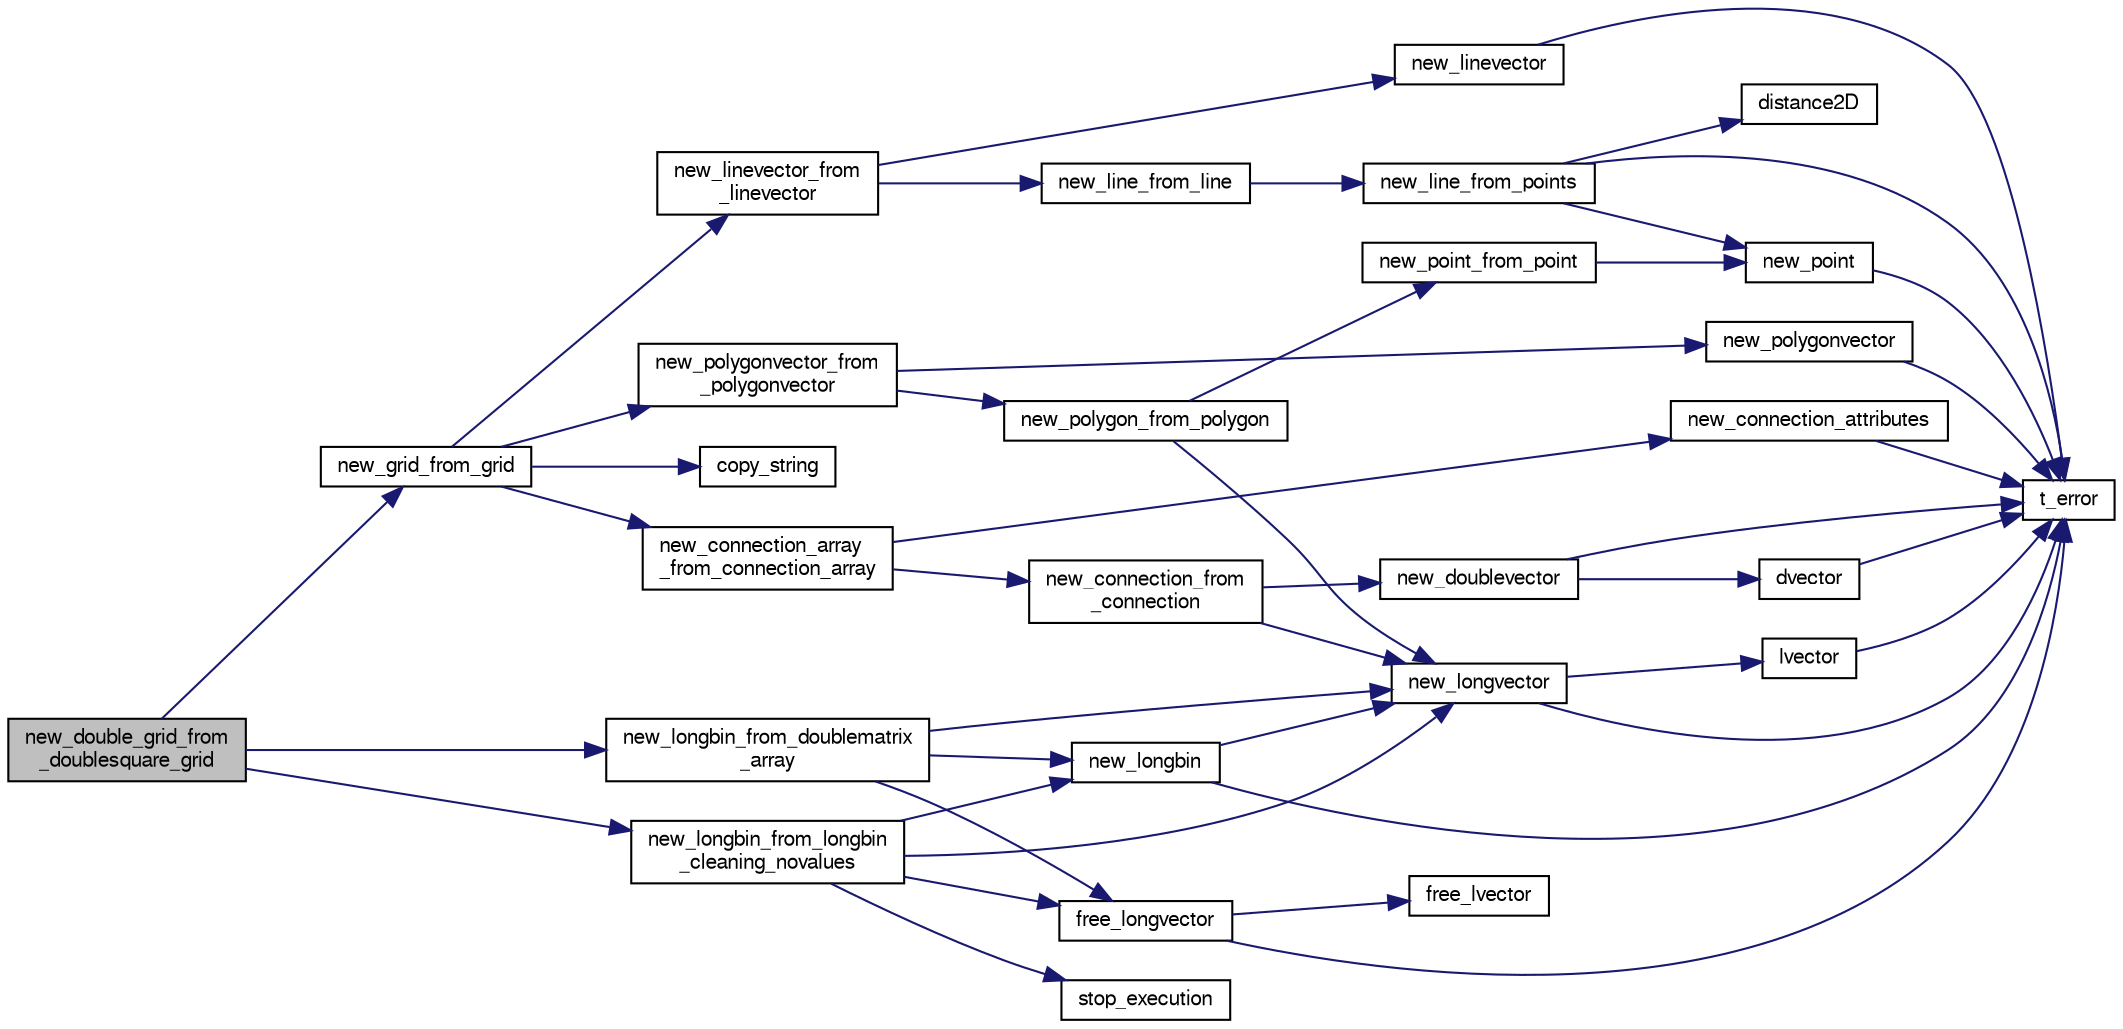 digraph "new_double_grid_from_doublesquare_grid"
{
  bgcolor="transparent";
  edge [fontname="FreeSans",fontsize="10",labelfontname="FreeSans",labelfontsize="10"];
  node [fontname="FreeSans",fontsize="10",shape=record];
  rankdir="LR";
  Node1 [label="new_double_grid_from\l_doublesquare_grid",height=0.2,width=0.4,color="black", fillcolor="grey75", style="filled" fontcolor="black"];
  Node1 -> Node2 [color="midnightblue",fontsize="10",style="solid",fontname="FreeSans"];
  Node2 [label="new_grid_from_grid",height=0.2,width=0.4,color="black",URL="$geometry2_8c.html#a97cfcb1f135ba44e5a9908710c0987ce"];
  Node2 -> Node3 [color="midnightblue",fontsize="10",style="solid",fontname="FreeSans"];
  Node3 [label="copy_string",height=0.2,width=0.4,color="black",URL="$bigcells2_8c.html#a2eec32e670f285ae6dbcd2e6513e4b78"];
  Node2 -> Node4 [color="midnightblue",fontsize="10",style="solid",fontname="FreeSans"];
  Node4 [label="new_connection_array\l_from_connection_array",height=0.2,width=0.4,color="black",URL="$geometry2_8c.html#a8ed76efaeb72db9227c44d3c0e046da1"];
  Node4 -> Node5 [color="midnightblue",fontsize="10",style="solid",fontname="FreeSans"];
  Node5 [label="new_connection_attributes",height=0.2,width=0.4,color="black",URL="$geometry__attribute_8c.html#a53d31b98f02eddc1cf683836d2880616"];
  Node5 -> Node6 [color="midnightblue",fontsize="10",style="solid",fontname="FreeSans"];
  Node6 [label="t_error",height=0.2,width=0.4,color="black",URL="$error_8c.html#af79ef7c6656ef0f3d2786e2b09c1755f"];
  Node4 -> Node7 [color="midnightblue",fontsize="10",style="solid",fontname="FreeSans"];
  Node7 [label="new_connection_from\l_connection",height=0.2,width=0.4,color="black",URL="$geometry2_8c.html#a981b34f1ec4d0a64401471aca1893b76"];
  Node7 -> Node8 [color="midnightblue",fontsize="10",style="solid",fontname="FreeSans"];
  Node8 [label="new_doublevector",height=0.2,width=0.4,color="black",URL="$alloc_8c.html#a724e4d54ff17ee3caa26463378109887"];
  Node8 -> Node6 [color="midnightblue",fontsize="10",style="solid",fontname="FreeSans"];
  Node8 -> Node9 [color="midnightblue",fontsize="10",style="solid",fontname="FreeSans"];
  Node9 [label="dvector",height=0.2,width=0.4,color="black",URL="$alloc_8c.html#ae21c4c252ad5d5710ebd03d6f07e40de"];
  Node9 -> Node6 [color="midnightblue",fontsize="10",style="solid",fontname="FreeSans"];
  Node7 -> Node10 [color="midnightblue",fontsize="10",style="solid",fontname="FreeSans"];
  Node10 [label="new_longvector",height=0.2,width=0.4,color="black",URL="$alloc_8c.html#a85853f82d1b0df7d49c675476f31c68f"];
  Node10 -> Node6 [color="midnightblue",fontsize="10",style="solid",fontname="FreeSans"];
  Node10 -> Node11 [color="midnightblue",fontsize="10",style="solid",fontname="FreeSans"];
  Node11 [label="lvector",height=0.2,width=0.4,color="black",URL="$alloc_8c.html#af4f505f2dcb9ffd8fb12a7750b38b7e5"];
  Node11 -> Node6 [color="midnightblue",fontsize="10",style="solid",fontname="FreeSans"];
  Node2 -> Node12 [color="midnightblue",fontsize="10",style="solid",fontname="FreeSans"];
  Node12 [label="new_linevector_from\l_linevector",height=0.2,width=0.4,color="black",URL="$geometry2_8c.html#ad067fc414ed46993c17ed11d24999473"];
  Node12 -> Node13 [color="midnightblue",fontsize="10",style="solid",fontname="FreeSans"];
  Node13 [label="new_line_from_line",height=0.2,width=0.4,color="black",URL="$geometry2_8c.html#a4f25d1d205b99f7b9e2eb8f76b4bc857"];
  Node13 -> Node14 [color="midnightblue",fontsize="10",style="solid",fontname="FreeSans"];
  Node14 [label="new_line_from_points",height=0.2,width=0.4,color="black",URL="$geometry_8c.html#aeec151f90d957e9639e59915dbdebb31"];
  Node14 -> Node15 [color="midnightblue",fontsize="10",style="solid",fontname="FreeSans"];
  Node15 [label="distance2D",height=0.2,width=0.4,color="black",URL="$geometry__utilities_8c.html#a07ea39ba382bc83eec795d9381a19b76"];
  Node14 -> Node16 [color="midnightblue",fontsize="10",style="solid",fontname="FreeSans"];
  Node16 [label="new_point",height=0.2,width=0.4,color="black",URL="$geometry_8c.html#a49193cd7a27109da689dd26a0ce1fc75"];
  Node16 -> Node6 [color="midnightblue",fontsize="10",style="solid",fontname="FreeSans"];
  Node14 -> Node6 [color="midnightblue",fontsize="10",style="solid",fontname="FreeSans"];
  Node12 -> Node17 [color="midnightblue",fontsize="10",style="solid",fontname="FreeSans"];
  Node17 [label="new_linevector",height=0.2,width=0.4,color="black",URL="$geometry_8c.html#a3e74bec1227ed7fad579095dca7841f1"];
  Node17 -> Node6 [color="midnightblue",fontsize="10",style="solid",fontname="FreeSans"];
  Node2 -> Node18 [color="midnightblue",fontsize="10",style="solid",fontname="FreeSans"];
  Node18 [label="new_polygonvector_from\l_polygonvector",height=0.2,width=0.4,color="black",URL="$geometry2_8c.html#a164672c76610691cddb7a74271b0f8e9"];
  Node18 -> Node19 [color="midnightblue",fontsize="10",style="solid",fontname="FreeSans"];
  Node19 [label="new_polygon_from_polygon",height=0.2,width=0.4,color="black",URL="$geometry2_8c.html#aa1f32fa0d187f9db65c60089ef3b20c7"];
  Node19 -> Node10 [color="midnightblue",fontsize="10",style="solid",fontname="FreeSans"];
  Node19 -> Node20 [color="midnightblue",fontsize="10",style="solid",fontname="FreeSans"];
  Node20 [label="new_point_from_point",height=0.2,width=0.4,color="black",URL="$geometry2_8c.html#af4db4c3d7085c35174ac3a173a732981"];
  Node20 -> Node16 [color="midnightblue",fontsize="10",style="solid",fontname="FreeSans"];
  Node18 -> Node21 [color="midnightblue",fontsize="10",style="solid",fontname="FreeSans"];
  Node21 [label="new_polygonvector",height=0.2,width=0.4,color="black",URL="$geometry_8c.html#a52f72d805ab7de74072297b0487c10cc"];
  Node21 -> Node6 [color="midnightblue",fontsize="10",style="solid",fontname="FreeSans"];
  Node1 -> Node22 [color="midnightblue",fontsize="10",style="solid",fontname="FreeSans"];
  Node22 [label="new_longbin_from_doublematrix\l_array",height=0.2,width=0.4,color="black",URL="$geometry2_8c.html#a9108b2864a1e7417f176faa2f2a7f0dc"];
  Node22 -> Node23 [color="midnightblue",fontsize="10",style="solid",fontname="FreeSans"];
  Node23 [label="free_longvector",height=0.2,width=0.4,color="black",URL="$alloc_8c.html#a04fde7eac99d9b9020b658a49670f86c"];
  Node23 -> Node6 [color="midnightblue",fontsize="10",style="solid",fontname="FreeSans"];
  Node23 -> Node24 [color="midnightblue",fontsize="10",style="solid",fontname="FreeSans"];
  Node24 [label="free_lvector",height=0.2,width=0.4,color="black",URL="$alloc_8c.html#a06786bf777613d3724c0f5e8425a03af"];
  Node22 -> Node25 [color="midnightblue",fontsize="10",style="solid",fontname="FreeSans"];
  Node25 [label="new_longbin",height=0.2,width=0.4,color="black",URL="$alloc_8c.html#afb274db51d2c240d31e4620e7bd4f029"];
  Node25 -> Node6 [color="midnightblue",fontsize="10",style="solid",fontname="FreeSans"];
  Node25 -> Node10 [color="midnightblue",fontsize="10",style="solid",fontname="FreeSans"];
  Node22 -> Node10 [color="midnightblue",fontsize="10",style="solid",fontname="FreeSans"];
  Node1 -> Node26 [color="midnightblue",fontsize="10",style="solid",fontname="FreeSans"];
  Node26 [label="new_longbin_from_longbin\l_cleaning_novalues",height=0.2,width=0.4,color="black",URL="$geometry2_8c.html#a25fc662155274cc8c4b98bfb49441e98"];
  Node26 -> Node23 [color="midnightblue",fontsize="10",style="solid",fontname="FreeSans"];
  Node26 -> Node25 [color="midnightblue",fontsize="10",style="solid",fontname="FreeSans"];
  Node26 -> Node10 [color="midnightblue",fontsize="10",style="solid",fontname="FreeSans"];
  Node26 -> Node27 [color="midnightblue",fontsize="10",style="solid",fontname="FreeSans"];
  Node27 [label="stop_execution",height=0.2,width=0.4,color="black",URL="$t__utilities_8h.html#aad115bd95a94025215aa780dfcf894aa"];
}
